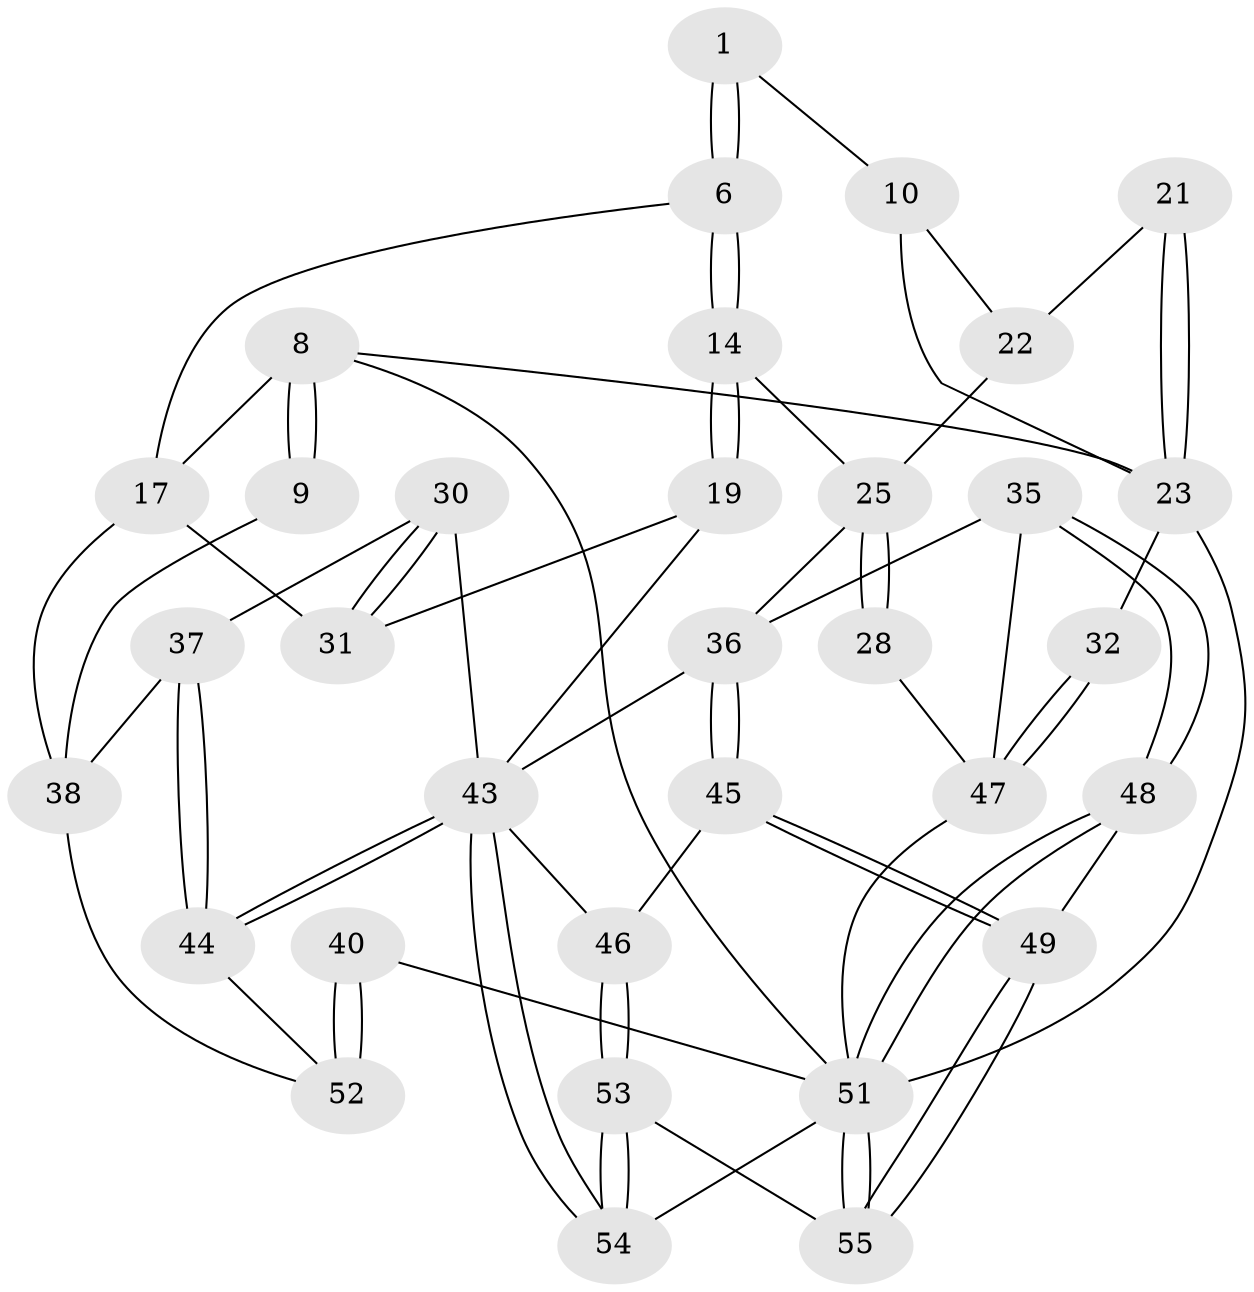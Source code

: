 // original degree distribution, {3: 0.03636363636363636, 4: 0.2545454545454545, 6: 0.2, 5: 0.509090909090909}
// Generated by graph-tools (version 1.1) at 2025/06/03/04/25 22:06:19]
// undirected, 33 vertices, 74 edges
graph export_dot {
graph [start="1"]
  node [color=gray90,style=filled];
  1 [pos="+0.32685348924196883+0"];
  6 [pos="+0.26798878899976003+0.14646197562817057"];
  8 [pos="+0.08396393839745954+0.10534259503477748",super="+5"];
  9 [pos="+0+0"];
  10 [pos="+0.6123394199180664+0",super="+2"];
  14 [pos="+0.42214350176380694+0.320926744809783"];
  17 [pos="+0+0.4481362377219072",super="+16"];
  19 [pos="+0.35859694632817957+0.3751383274288522"];
  21 [pos="+1+0.322681537248315"];
  22 [pos="+0.9249415512949568+0.3786248039135933",super="+11"];
  23 [pos="+1+0.30032871538887046",super="+3+15"];
  25 [pos="+0.6363358994595096+0.6513651263652669",super="+13+12+24"];
  28 [pos="+0.8554143955140718+0.47149262153679683"];
  30 [pos="+0.32513828373665404+0.7049585778132432"];
  31 [pos="+0.2723179399988297+0.6347742417836753",super="+20"];
  32 [pos="+1+0.7748329526723305"];
  35 [pos="+0.6551992744947122+0.7066880969063948"];
  36 [pos="+0.6500844317295964+0.6937388113749132",super="+26"];
  37 [pos="+0.10481726495289824+0.775103558392567"];
  38 [pos="+0+0.606950102615738",super="+18"];
  40 [pos="+0+1"];
  43 [pos="+0.18430474117187745+0.9482657867481902",super="+42+29+27"];
  44 [pos="+0.13868351347690927+0.9099155301714567"];
  45 [pos="+0.42109938616186227+0.8791513345242464"];
  46 [pos="+0.35440497953403655+0.8453266417023706"];
  47 [pos="+1+1",super="+34+33"];
  48 [pos="+0.6406693500351711+0.7942384746474238"];
  49 [pos="+0.5300429547026445+0.9562876555911983"];
  51 [pos="+0.9695951064209813+1",super="+50"];
  52 [pos="+0.12649281217442493+0.9125429742404979",super="+39"];
  53 [pos="+0.3667647563902452+1"];
  54 [pos="+0.24027375132298634+1"];
  55 [pos="+0.5042059624401466+1"];
  1 -- 6;
  1 -- 6;
  1 -- 10;
  6 -- 14;
  6 -- 14;
  6 -- 17;
  8 -- 9 [weight=2];
  8 -- 9;
  8 -- 23;
  8 -- 51;
  8 -- 17;
  9 -- 38;
  10 -- 23 [weight=2];
  10 -- 22;
  14 -- 19;
  14 -- 19;
  14 -- 25;
  17 -- 31 [weight=2];
  17 -- 38;
  19 -- 43;
  19 -- 31;
  21 -- 22;
  21 -- 23 [weight=2];
  21 -- 23;
  22 -- 25 [weight=2];
  23 -- 32;
  23 -- 51;
  25 -- 28 [weight=2];
  25 -- 28;
  25 -- 36;
  28 -- 47;
  30 -- 31;
  30 -- 31;
  30 -- 37;
  30 -- 43;
  32 -- 47 [weight=2];
  32 -- 47;
  35 -- 36;
  35 -- 48;
  35 -- 48;
  35 -- 47;
  36 -- 45;
  36 -- 45;
  36 -- 43;
  37 -- 38;
  37 -- 44;
  37 -- 44;
  38 -- 52;
  40 -- 52 [weight=2];
  40 -- 52;
  40 -- 51;
  43 -- 44;
  43 -- 44;
  43 -- 54;
  43 -- 54;
  43 -- 46;
  44 -- 52;
  45 -- 46;
  45 -- 49;
  45 -- 49;
  46 -- 53;
  46 -- 53;
  47 -- 51;
  48 -- 49;
  48 -- 51;
  48 -- 51;
  49 -- 55;
  49 -- 55;
  51 -- 55;
  51 -- 55;
  51 -- 54;
  53 -- 54;
  53 -- 54;
  53 -- 55;
}
